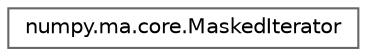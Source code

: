 digraph "Graphical Class Hierarchy"
{
 // LATEX_PDF_SIZE
  bgcolor="transparent";
  edge [fontname=Helvetica,fontsize=10,labelfontname=Helvetica,labelfontsize=10];
  node [fontname=Helvetica,fontsize=10,shape=box,height=0.2,width=0.4];
  rankdir="LR";
  Node0 [id="Node000000",label="numpy.ma.core.MaskedIterator",height=0.2,width=0.4,color="grey40", fillcolor="white", style="filled",URL="$dd/d31/classnumpy_1_1ma_1_1core_1_1MaskedIterator.html",tooltip=" "];
}
